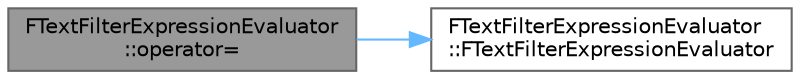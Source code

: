 digraph "FTextFilterExpressionEvaluator::operator="
{
 // INTERACTIVE_SVG=YES
 // LATEX_PDF_SIZE
  bgcolor="transparent";
  edge [fontname=Helvetica,fontsize=10,labelfontname=Helvetica,labelfontsize=10];
  node [fontname=Helvetica,fontsize=10,shape=box,height=0.2,width=0.4];
  rankdir="LR";
  Node1 [id="Node000001",label="FTextFilterExpressionEvaluator\l::operator=",height=0.2,width=0.4,color="gray40", fillcolor="grey60", style="filled", fontcolor="black",tooltip=" "];
  Node1 -> Node2 [id="edge1_Node000001_Node000002",color="steelblue1",style="solid",tooltip=" "];
  Node2 [id="Node000002",label="FTextFilterExpressionEvaluator\l::FTextFilterExpressionEvaluator",height=0.2,width=0.4,color="grey40", fillcolor="white", style="filled",URL="$de/d79/classFTextFilterExpressionEvaluator.html#a145933a8cee3db231af57f2838585a30",tooltip="Construction and assignment."];
}
